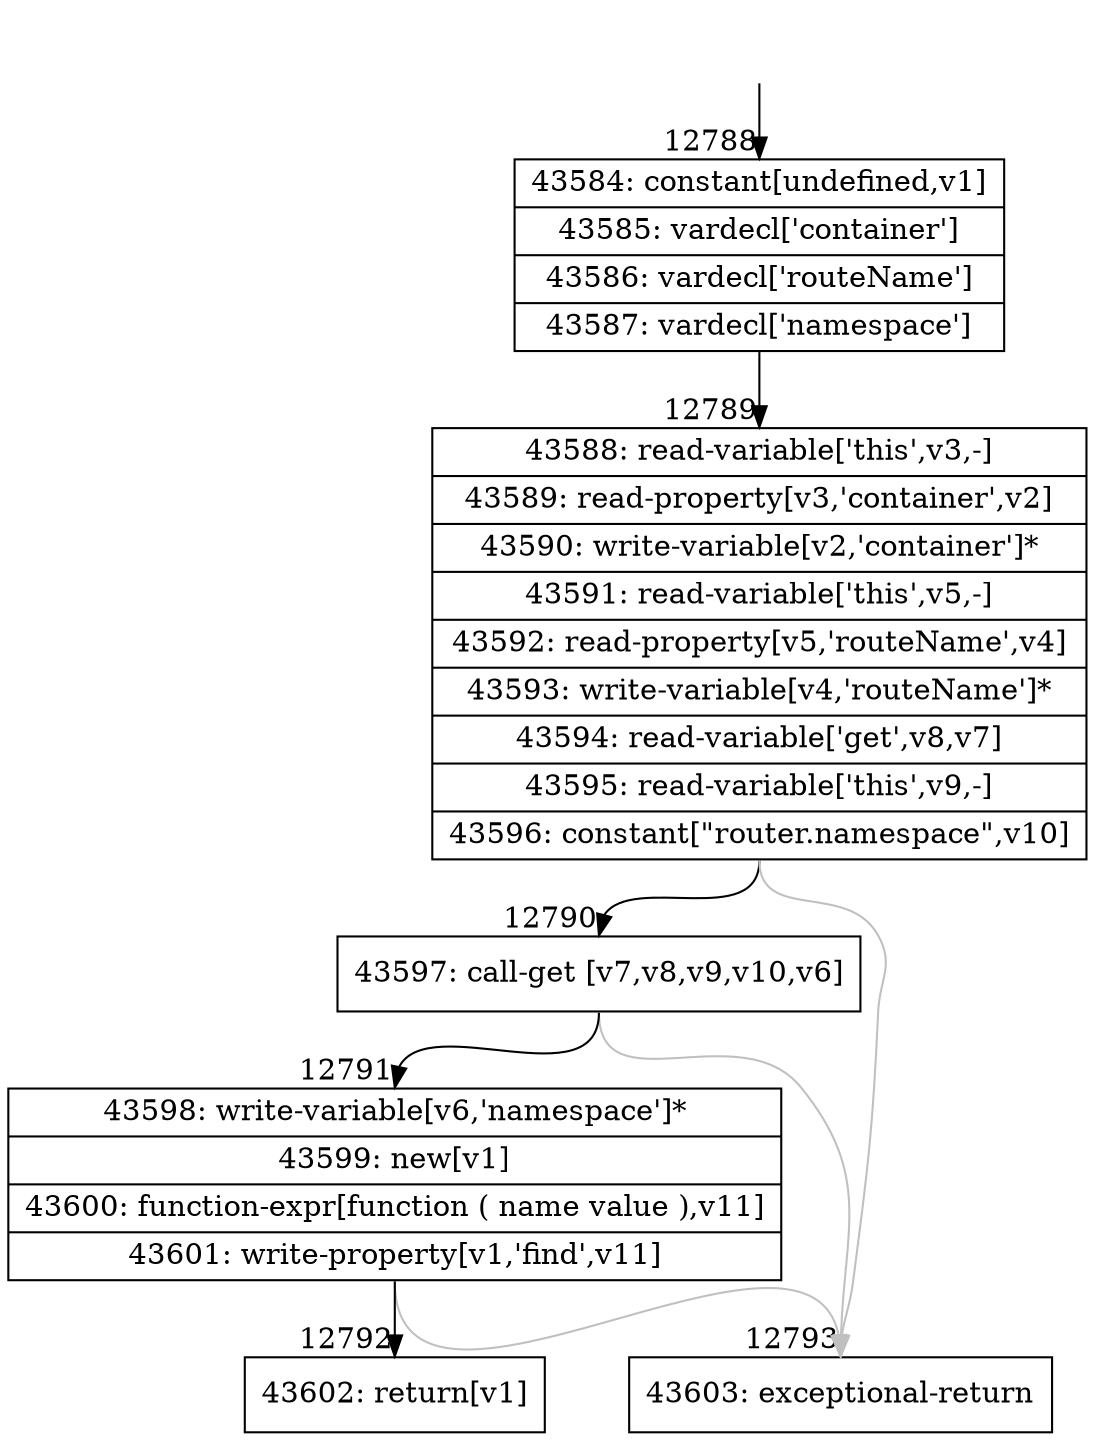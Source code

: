digraph {
rankdir="TD"
BB_entry1060[shape=none,label=""];
BB_entry1060 -> BB12788 [tailport=s, headport=n, headlabel="    12788"]
BB12788 [shape=record label="{43584: constant[undefined,v1]|43585: vardecl['container']|43586: vardecl['routeName']|43587: vardecl['namespace']}" ] 
BB12788 -> BB12789 [tailport=s, headport=n, headlabel="      12789"]
BB12789 [shape=record label="{43588: read-variable['this',v3,-]|43589: read-property[v3,'container',v2]|43590: write-variable[v2,'container']*|43591: read-variable['this',v5,-]|43592: read-property[v5,'routeName',v4]|43593: write-variable[v4,'routeName']*|43594: read-variable['get',v8,v7]|43595: read-variable['this',v9,-]|43596: constant[\"router.namespace\",v10]}" ] 
BB12789 -> BB12790 [tailport=s, headport=n, headlabel="      12790"]
BB12789 -> BB12793 [tailport=s, headport=n, color=gray, headlabel="      12793"]
BB12790 [shape=record label="{43597: call-get [v7,v8,v9,v10,v6]}" ] 
BB12790 -> BB12791 [tailport=s, headport=n, headlabel="      12791"]
BB12790 -> BB12793 [tailport=s, headport=n, color=gray]
BB12791 [shape=record label="{43598: write-variable[v6,'namespace']*|43599: new[v1]|43600: function-expr[function ( name value ),v11]|43601: write-property[v1,'find',v11]}" ] 
BB12791 -> BB12792 [tailport=s, headport=n, headlabel="      12792"]
BB12791 -> BB12793 [tailport=s, headport=n, color=gray]
BB12792 [shape=record label="{43602: return[v1]}" ] 
BB12793 [shape=record label="{43603: exceptional-return}" ] 
//#$~ 24044
}
